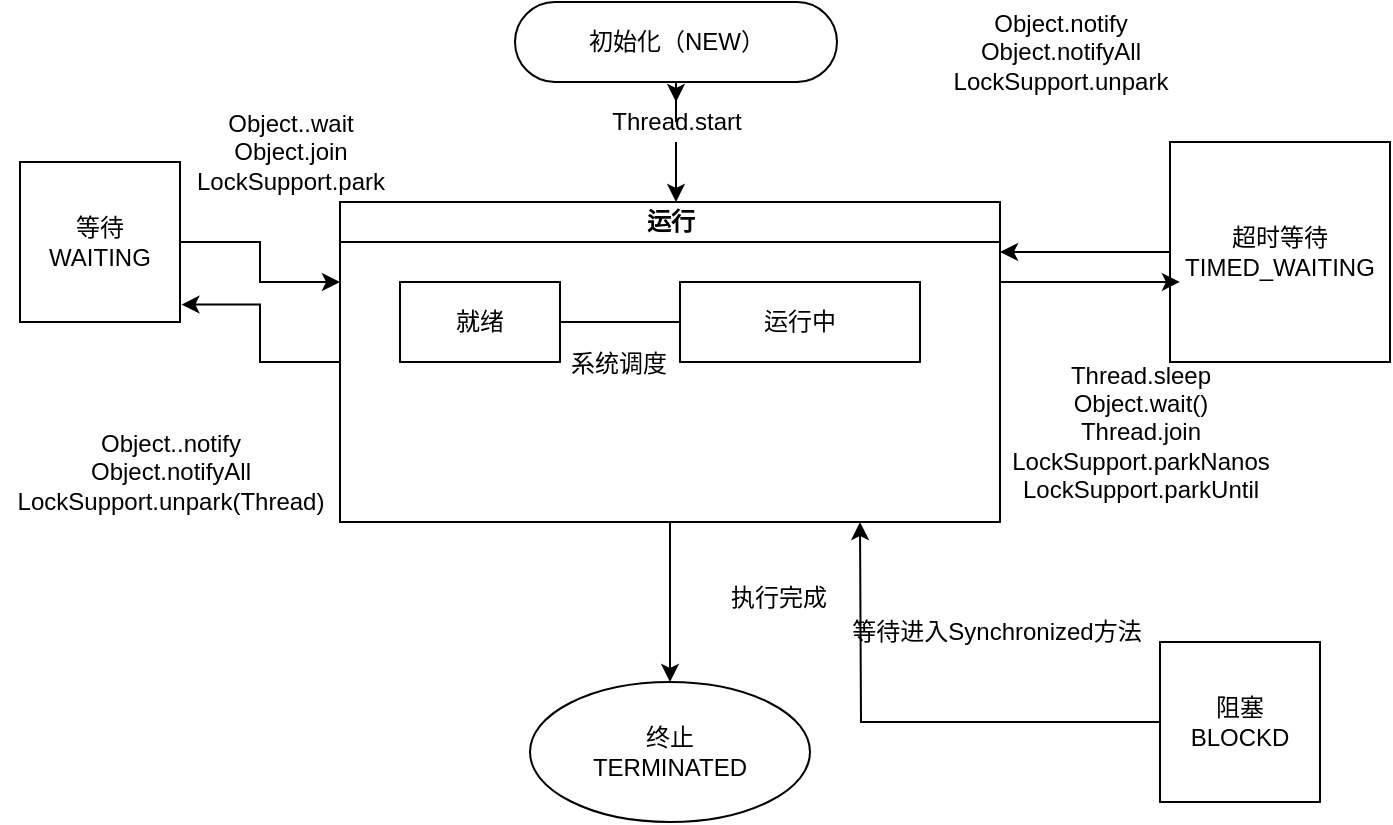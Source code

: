 <mxfile version="13.1.3">
    <diagram id="6hGFLwfOUW9BJ-s0fimq" name="线程的生命周期">
        <mxGraphModel dx="1014" dy="577" grid="1" gridSize="10" guides="1" tooltips="1" connect="1" arrows="1" fold="1" page="1" pageScale="1" pageWidth="827" pageHeight="1169" math="0" shadow="0">
            <root>
                <mxCell id="0"/>
                <mxCell id="1" parent="0"/>
                <mxCell id="58" style="edgeStyle=orthogonalEdgeStyle;rounded=0;orthogonalLoop=1;jettySize=auto;html=1;exitX=0.5;exitY=1;exitDx=0;exitDy=0;fontFamily=Helvetica;" parent="1" source="3" target="26" edge="1">
                    <mxGeometry relative="1" as="geometry"/>
                </mxCell>
                <mxCell id="3" value="初始化（NEW）" style="rounded=1;whiteSpace=wrap;html=1;fontSize=12;glass=0;strokeWidth=1;shadow=0;arcSize=50;" parent="1" vertex="1">
                    <mxGeometry x="257.5" y="50" width="161" height="40" as="geometry"/>
                </mxCell>
                <mxCell id="61" style="edgeStyle=orthogonalEdgeStyle;rounded=0;orthogonalLoop=1;jettySize=auto;html=1;fontFamily=Helvetica;" parent="1" source="26" edge="1">
                    <mxGeometry relative="1" as="geometry">
                        <mxPoint x="338" y="150" as="targetPoint"/>
                    </mxGeometry>
                </mxCell>
                <mxCell id="26" value="Thread.start" style="text;html=1;align=center;verticalAlign=middle;resizable=0;points=[];autosize=1;fontFamily=Helvetica;" parent="1" vertex="1">
                    <mxGeometry x="298" y="100" width="80" height="20" as="geometry"/>
                </mxCell>
                <mxCell id="35" value="终止&lt;br&gt;TERMINATED" style="ellipse;whiteSpace=wrap;html=1;fontFamily=Helvetica;" parent="1" vertex="1">
                    <mxGeometry x="265" y="390" width="140" height="70" as="geometry"/>
                </mxCell>
                <mxCell id="77" style="edgeStyle=orthogonalEdgeStyle;rounded=0;orthogonalLoop=1;jettySize=auto;html=1;fontFamily=Helvetica;" parent="1" source="39" edge="1">
                    <mxGeometry relative="1" as="geometry">
                        <mxPoint x="500" y="175" as="targetPoint"/>
                    </mxGeometry>
                </mxCell>
                <mxCell id="39" value="超时等待&lt;br&gt;TIMED_WAITING" style="whiteSpace=wrap;html=1;aspect=fixed;fontFamily=Helvetica;" parent="1" vertex="1">
                    <mxGeometry x="585" y="120" width="110" height="110" as="geometry"/>
                </mxCell>
                <mxCell id="80" style="edgeStyle=orthogonalEdgeStyle;rounded=0;orthogonalLoop=1;jettySize=auto;html=1;fontFamily=Helvetica;" parent="1" source="40" edge="1">
                    <mxGeometry relative="1" as="geometry">
                        <mxPoint x="430" y="310" as="targetPoint"/>
                    </mxGeometry>
                </mxCell>
                <mxCell id="40" value="阻塞&lt;br&gt;BLOCKD" style="whiteSpace=wrap;html=1;aspect=fixed;fontFamily=Helvetica;" parent="1" vertex="1">
                    <mxGeometry x="580" y="370" width="80" height="80" as="geometry"/>
                </mxCell>
                <mxCell id="63" style="edgeStyle=orthogonalEdgeStyle;rounded=0;orthogonalLoop=1;jettySize=auto;html=1;exitX=1;exitY=0.5;exitDx=0;exitDy=0;entryX=0;entryY=0.25;entryDx=0;entryDy=0;fontFamily=Helvetica;" parent="1" source="41" target="42" edge="1">
                    <mxGeometry relative="1" as="geometry"/>
                </mxCell>
                <mxCell id="41" value="等待&lt;br&gt;WAITING" style="whiteSpace=wrap;html=1;aspect=fixed;labelBackgroundColor=none;fontFamily=Helvetica;" parent="1" vertex="1">
                    <mxGeometry x="10" y="130" width="80" height="80" as="geometry"/>
                </mxCell>
                <mxCell id="62" style="edgeStyle=orthogonalEdgeStyle;rounded=0;orthogonalLoop=1;jettySize=auto;html=1;entryX=0.5;entryY=0;entryDx=0;entryDy=0;fontFamily=Helvetica;" parent="1" source="42" target="35" edge="1">
                    <mxGeometry relative="1" as="geometry"/>
                </mxCell>
                <mxCell id="65" style="edgeStyle=orthogonalEdgeStyle;rounded=0;orthogonalLoop=1;jettySize=auto;html=1;entryX=1.009;entryY=0.891;entryDx=0;entryDy=0;entryPerimeter=0;fontFamily=Helvetica;" parent="1" source="42" target="41" edge="1">
                    <mxGeometry relative="1" as="geometry"/>
                </mxCell>
                <mxCell id="76" style="edgeStyle=orthogonalEdgeStyle;rounded=0;orthogonalLoop=1;jettySize=auto;html=1;exitX=1;exitY=0.25;exitDx=0;exitDy=0;entryX=0.045;entryY=0.636;entryDx=0;entryDy=0;entryPerimeter=0;fontFamily=Helvetica;" parent="1" source="42" target="39" edge="1">
                    <mxGeometry relative="1" as="geometry"/>
                </mxCell>
                <mxCell id="42" value="运行" style="swimlane;html=1;startSize=20;horizontal=1;containerType=tree;labelBackgroundColor=none;fontFamily=Helvetica;" parent="1" vertex="1">
                    <mxGeometry x="170" y="150" width="330" height="160" as="geometry"/>
                </mxCell>
                <mxCell id="43" value="" style="edgeStyle=elbowEdgeStyle;elbow=vertical;startArrow=none;endArrow=none;rounded=0;" parent="42" source="44" target="45" edge="1">
                    <mxGeometry relative="1" as="geometry"/>
                </mxCell>
                <mxCell id="44" value="就绪" style="whiteSpace=wrap;html=1;treeFolding=1;treeMoving=1;newEdgeStyle={&quot;edgeStyle&quot;:&quot;elbowEdgeStyle&quot;,&quot;startArrow&quot;:&quot;none&quot;,&quot;endArrow&quot;:&quot;none&quot;};" parent="42" vertex="1">
                    <mxGeometry x="30" y="40" width="80" height="40" as="geometry"/>
                </mxCell>
                <mxCell id="45" value="运行中" style="whiteSpace=wrap;html=1;treeFolding=1;treeMoving=1;newEdgeStyle={&quot;edgeStyle&quot;:&quot;elbowEdgeStyle&quot;,&quot;startArrow&quot;:&quot;none&quot;,&quot;endArrow&quot;:&quot;none&quot;};" parent="42" vertex="1">
                    <mxGeometry x="170" y="40" width="120" height="40" as="geometry"/>
                </mxCell>
                <mxCell id="46" value="系统调度" style="text;html=1;align=center;verticalAlign=middle;resizable=0;points=[];autosize=1;fontFamily=Helvetica;" parent="42" vertex="1">
                    <mxGeometry x="109" y="71" width="60" height="20" as="geometry"/>
                </mxCell>
                <mxCell id="64" value="Object..wait&lt;br&gt;Object.join&lt;br&gt;LockSupport.park" style="text;html=1;align=center;verticalAlign=middle;resizable=0;points=[];autosize=1;fontFamily=Helvetica;" parent="1" vertex="1">
                    <mxGeometry x="90" y="100" width="110" height="50" as="geometry"/>
                </mxCell>
                <mxCell id="66" value="Object..notify&lt;br&gt;Object.notifyAll&lt;br&gt;LockSupport.unpark(Thread)" style="text;html=1;align=center;verticalAlign=middle;resizable=0;points=[];autosize=1;fontFamily=Helvetica;" parent="1" vertex="1">
                    <mxGeometry y="260" width="170" height="50" as="geometry"/>
                </mxCell>
                <mxCell id="69" value="执行完成" style="text;html=1;align=center;verticalAlign=middle;resizable=0;points=[];autosize=1;fontFamily=Helvetica;" parent="1" vertex="1">
                    <mxGeometry x="359" y="338" width="60" height="20" as="geometry"/>
                </mxCell>
                <mxCell id="72" value="Thread.sleep&lt;br&gt;Object.wait()&lt;br&gt;Thread.join&lt;br&gt;LockSupport.parkNanos&lt;br&gt;LockSupport.parkUntil" style="text;html=1;align=center;verticalAlign=middle;resizable=0;points=[];autosize=1;fontFamily=Helvetica;" parent="1" vertex="1">
                    <mxGeometry x="500" y="230" width="140" height="70" as="geometry"/>
                </mxCell>
                <mxCell id="79" value="Object.notify&lt;br&gt;Object.notifyAll&lt;br&gt;LockSupport.unpark" style="text;html=1;align=center;verticalAlign=middle;resizable=0;points=[];autosize=1;fontFamily=Helvetica;" parent="1" vertex="1">
                    <mxGeometry x="470" y="50" width="120" height="50" as="geometry"/>
                </mxCell>
                <mxCell id="81" value="等待进入Synchronized方法" style="text;html=1;align=center;verticalAlign=middle;resizable=0;points=[];autosize=1;fontFamily=Helvetica;" parent="1" vertex="1">
                    <mxGeometry x="418" y="355" width="160" height="20" as="geometry"/>
                </mxCell>
            </root>
        </mxGraphModel>
    </diagram>
</mxfile>
